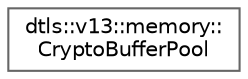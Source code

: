 digraph "Graphical Class Hierarchy"
{
 // LATEX_PDF_SIZE
  bgcolor="transparent";
  edge [fontname=Helvetica,fontsize=10,labelfontname=Helvetica,labelfontsize=10];
  node [fontname=Helvetica,fontsize=10,shape=box,height=0.2,width=0.4];
  rankdir="LR";
  Node0 [id="Node000000",label="dtls::v13::memory::\lCryptoBufferPool",height=0.2,width=0.4,color="grey40", fillcolor="white", style="filled",URL="$classdtls_1_1v13_1_1memory_1_1CryptoBufferPool.html",tooltip=" "];
}
